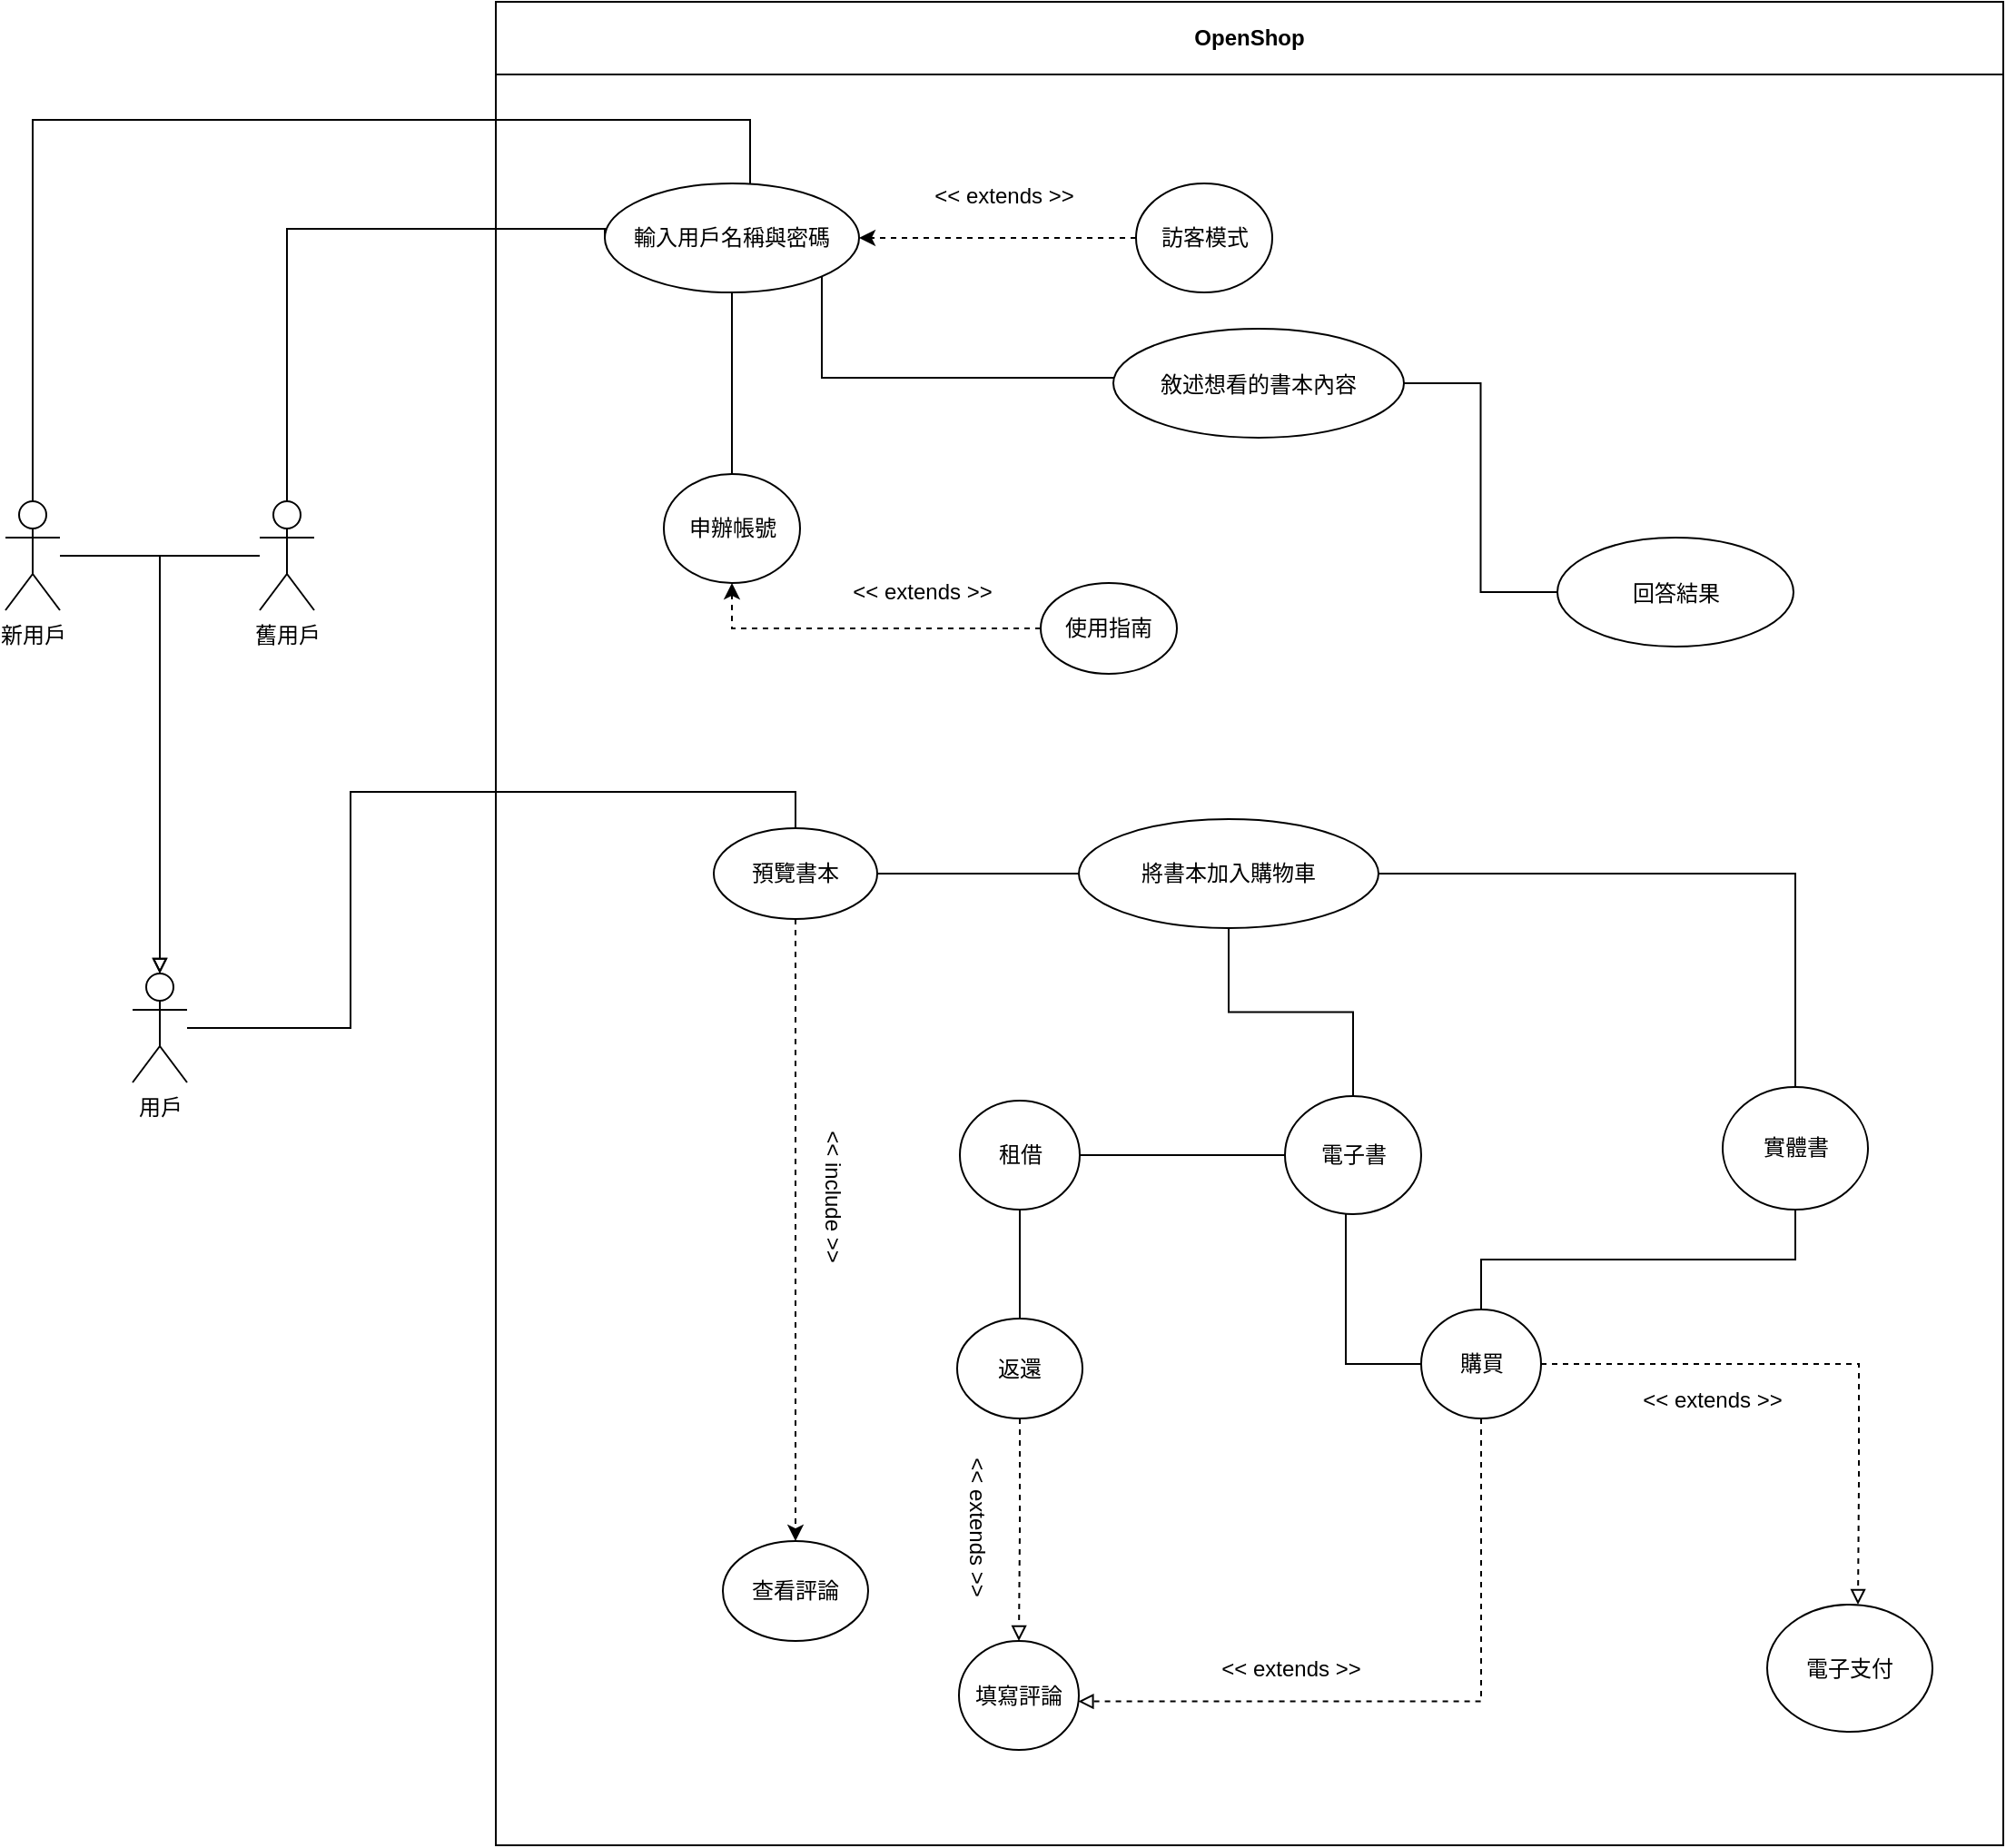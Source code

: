 <mxfile version="21.1.5" type="github" pages="4">
  <diagram name="第 1 页" id="juWUoHmqVazksuG_CoBL">
    <mxGraphModel dx="1902" dy="1129" grid="1" gridSize="10" guides="1" tooltips="1" connect="1" arrows="1" fold="1" page="1" pageScale="1" pageWidth="1169" pageHeight="1654" math="0" shadow="0">
      <root>
        <mxCell id="0" />
        <mxCell id="1" parent="0" />
        <mxCell id="0WwnzeJDcboaGbobXKBc-2" value="OpenShop" style="swimlane;whiteSpace=wrap;html=1;startSize=40;" vertex="1" parent="1">
          <mxGeometry x="330" y="175" width="830" height="1015" as="geometry">
            <mxRectangle x="270" y="100" width="110" height="30" as="alternateBounds" />
          </mxGeometry>
        </mxCell>
        <mxCell id="0WwnzeJDcboaGbobXKBc-35" value="輸入用戶名稱與密碼" style="ellipse;whiteSpace=wrap;html=1;" vertex="1" parent="0WwnzeJDcboaGbobXKBc-2">
          <mxGeometry x="60" y="100" width="140" height="60" as="geometry" />
        </mxCell>
        <mxCell id="0WwnzeJDcboaGbobXKBc-36" value="申辦帳號" style="ellipse;whiteSpace=wrap;html=1;" vertex="1" parent="0WwnzeJDcboaGbobXKBc-2">
          <mxGeometry x="92.5" y="260" width="75" height="60" as="geometry" />
        </mxCell>
        <mxCell id="0WwnzeJDcboaGbobXKBc-34" style="edgeStyle=orthogonalEdgeStyle;rounded=0;orthogonalLoop=1;jettySize=auto;html=1;exitX=0.5;exitY=1;exitDx=0;exitDy=0;entryX=0.5;entryY=0;entryDx=0;entryDy=0;endArrow=none;endFill=0;" edge="1" parent="0WwnzeJDcboaGbobXKBc-2" source="0WwnzeJDcboaGbobXKBc-35" target="0WwnzeJDcboaGbobXKBc-36">
          <mxGeometry relative="1" as="geometry" />
        </mxCell>
        <mxCell id="0WwnzeJDcboaGbobXKBc-79" style="edgeStyle=orthogonalEdgeStyle;rounded=0;orthogonalLoop=1;jettySize=auto;html=1;exitX=0;exitY=0.5;exitDx=0;exitDy=0;entryX=1;entryY=0.5;entryDx=0;entryDy=0;dashed=1;" edge="1" parent="0WwnzeJDcboaGbobXKBc-2" source="0WwnzeJDcboaGbobXKBc-38" target="0WwnzeJDcboaGbobXKBc-35">
          <mxGeometry relative="1" as="geometry" />
        </mxCell>
        <mxCell id="0WwnzeJDcboaGbobXKBc-38" value="訪客模式" style="ellipse;whiteSpace=wrap;html=1;" vertex="1" parent="0WwnzeJDcboaGbobXKBc-2">
          <mxGeometry x="352.5" y="100" width="75" height="60" as="geometry" />
        </mxCell>
        <mxCell id="0WwnzeJDcboaGbobXKBc-39" style="edgeStyle=orthogonalEdgeStyle;rounded=0;orthogonalLoop=1;jettySize=auto;html=1;entryX=0.5;entryY=1;entryDx=0;entryDy=0;endArrow=classic;endFill=1;dashed=1;" edge="1" parent="0WwnzeJDcboaGbobXKBc-2" source="0WwnzeJDcboaGbobXKBc-40" target="0WwnzeJDcboaGbobXKBc-36">
          <mxGeometry relative="1" as="geometry" />
        </mxCell>
        <mxCell id="0WwnzeJDcboaGbobXKBc-78" style="edgeStyle=orthogonalEdgeStyle;rounded=0;orthogonalLoop=1;jettySize=auto;html=1;entryX=0;entryY=0.5;entryDx=0;entryDy=0;endArrow=none;endFill=0;exitX=1;exitY=1;exitDx=0;exitDy=0;" edge="1" parent="0WwnzeJDcboaGbobXKBc-2" source="0WwnzeJDcboaGbobXKBc-35" target="0WwnzeJDcboaGbobXKBc-70">
          <mxGeometry relative="1" as="geometry">
            <Array as="points">
              <mxPoint x="180" y="207" />
              <mxPoint x="400" y="207" />
            </Array>
          </mxGeometry>
        </mxCell>
        <mxCell id="0WwnzeJDcboaGbobXKBc-40" value="使用指南" style="ellipse;whiteSpace=wrap;html=1;" vertex="1" parent="0WwnzeJDcboaGbobXKBc-2">
          <mxGeometry x="300" y="320" width="75" height="50" as="geometry" />
        </mxCell>
        <mxCell id="0WwnzeJDcboaGbobXKBc-41" value="&amp;lt;&amp;lt; extends &amp;gt;&amp;gt;" style="text;html=1;strokeColor=none;fillColor=none;align=center;verticalAlign=middle;whiteSpace=wrap;rounded=0;" vertex="1" parent="0WwnzeJDcboaGbobXKBc-2">
          <mxGeometry x="235" y="87" width="90" height="40" as="geometry" />
        </mxCell>
        <mxCell id="0WwnzeJDcboaGbobXKBc-42" value="&amp;lt;&amp;lt; extends &amp;gt;&amp;gt;" style="text;html=1;strokeColor=none;fillColor=none;align=center;verticalAlign=middle;whiteSpace=wrap;rounded=0;rotation=0;" vertex="1" parent="0WwnzeJDcboaGbobXKBc-2">
          <mxGeometry x="190" y="310" width="90" height="30" as="geometry" />
        </mxCell>
        <mxCell id="x02498Z_Y9Cc4W6pzpDd-1" style="edgeStyle=orthogonalEdgeStyle;rounded=0;orthogonalLoop=1;jettySize=auto;html=1;entryX=0;entryY=0.5;entryDx=0;entryDy=0;endArrow=none;endFill=0;" edge="1" parent="0WwnzeJDcboaGbobXKBc-2" source="0WwnzeJDcboaGbobXKBc-70" target="0WwnzeJDcboaGbobXKBc-77">
          <mxGeometry relative="1" as="geometry" />
        </mxCell>
        <mxCell id="0WwnzeJDcboaGbobXKBc-70" value="&lt;span style=&quot;font-size: 12px;&quot;&gt;敘述想看的書本內容&lt;/span&gt;" style="ellipse;whiteSpace=wrap;html=1;fontSize=14;" vertex="1" parent="0WwnzeJDcboaGbobXKBc-2">
          <mxGeometry x="340" y="180" width="160" height="60" as="geometry" />
        </mxCell>
        <mxCell id="0WwnzeJDcboaGbobXKBc-71" style="edgeStyle=orthogonalEdgeStyle;rounded=0;orthogonalLoop=1;jettySize=auto;html=1;exitX=0.5;exitY=1;exitDx=0;exitDy=0;fontSize=14;endArrow=none;endFill=0;" edge="1" parent="0WwnzeJDcboaGbobXKBc-2" target="0WwnzeJDcboaGbobXKBc-74">
          <mxGeometry relative="1" as="geometry">
            <mxPoint x="660" y="315" as="sourcePoint" />
          </mxGeometry>
        </mxCell>
        <mxCell id="0WwnzeJDcboaGbobXKBc-73" style="edgeStyle=orthogonalEdgeStyle;rounded=0;orthogonalLoop=1;jettySize=auto;html=1;exitX=0.5;exitY=1;exitDx=0;exitDy=0;entryX=0.5;entryY=0;entryDx=0;entryDy=0;fontSize=14;endArrow=none;endFill=0;" edge="1" parent="0WwnzeJDcboaGbobXKBc-2" source="0WwnzeJDcboaGbobXKBc-74">
          <mxGeometry relative="1" as="geometry">
            <mxPoint x="660" y="570" as="targetPoint" />
          </mxGeometry>
        </mxCell>
        <mxCell id="0WwnzeJDcboaGbobXKBc-77" value="&lt;span style=&quot;font-size: 12px;&quot;&gt;回答結果&lt;/span&gt;" style="ellipse;whiteSpace=wrap;html=1;fontSize=14;" vertex="1" parent="0WwnzeJDcboaGbobXKBc-2">
          <mxGeometry x="584.5" y="295" width="130" height="60" as="geometry" />
        </mxCell>
        <mxCell id="0WwnzeJDcboaGbobXKBc-125" style="edgeStyle=orthogonalEdgeStyle;rounded=0;orthogonalLoop=1;jettySize=auto;html=1;endArrow=none;endFill=0;" edge="1" parent="0WwnzeJDcboaGbobXKBc-2" source="0WwnzeJDcboaGbobXKBc-84" target="0WwnzeJDcboaGbobXKBc-89">
          <mxGeometry relative="1" as="geometry" />
        </mxCell>
        <mxCell id="0WwnzeJDcboaGbobXKBc-84" value="將書本加入購物車" style="ellipse;whiteSpace=wrap;html=1;" vertex="1" parent="0WwnzeJDcboaGbobXKBc-2">
          <mxGeometry x="321" y="450" width="165" height="60" as="geometry" />
        </mxCell>
        <mxCell id="0WwnzeJDcboaGbobXKBc-86" value="實體書" style="ellipse;whiteSpace=wrap;html=1;" vertex="1" parent="0WwnzeJDcboaGbobXKBc-2">
          <mxGeometry x="675.5" y="597.5" width="80" height="67.5" as="geometry" />
        </mxCell>
        <mxCell id="0WwnzeJDcboaGbobXKBc-83" style="edgeStyle=orthogonalEdgeStyle;rounded=0;orthogonalLoop=1;jettySize=auto;html=1;exitX=1;exitY=0.5;exitDx=0;exitDy=0;entryX=0.5;entryY=0;entryDx=0;entryDy=0;endArrow=none;endFill=0;" edge="1" parent="0WwnzeJDcboaGbobXKBc-2" source="0WwnzeJDcboaGbobXKBc-84" target="0WwnzeJDcboaGbobXKBc-86">
          <mxGeometry relative="1" as="geometry" />
        </mxCell>
        <mxCell id="0WwnzeJDcboaGbobXKBc-122" style="edgeStyle=orthogonalEdgeStyle;rounded=0;orthogonalLoop=1;jettySize=auto;html=1;endArrow=none;endFill=0;" edge="1" parent="0WwnzeJDcboaGbobXKBc-2" source="0WwnzeJDcboaGbobXKBc-89" target="0WwnzeJDcboaGbobXKBc-91">
          <mxGeometry relative="1" as="geometry" />
        </mxCell>
        <mxCell id="0WwnzeJDcboaGbobXKBc-126" style="edgeStyle=orthogonalEdgeStyle;rounded=0;orthogonalLoop=1;jettySize=auto;html=1;exitX=0.5;exitY=1;exitDx=0;exitDy=0;entryX=0.009;entryY=0.571;entryDx=0;entryDy=0;entryPerimeter=0;endArrow=none;endFill=0;" edge="1" parent="0WwnzeJDcboaGbobXKBc-2" target="0WwnzeJDcboaGbobXKBc-92">
          <mxGeometry relative="1" as="geometry">
            <mxPoint x="468.0" y="635" as="sourcePoint" />
            <Array as="points">
              <mxPoint x="468.5" y="750" />
              <mxPoint x="510.5" y="750" />
            </Array>
          </mxGeometry>
        </mxCell>
        <mxCell id="0WwnzeJDcboaGbobXKBc-89" value="電子書" style="ellipse;whiteSpace=wrap;html=1;" vertex="1" parent="0WwnzeJDcboaGbobXKBc-2">
          <mxGeometry x="434.5" y="602.5" width="75" height="65" as="geometry" />
        </mxCell>
        <mxCell id="0WwnzeJDcboaGbobXKBc-119" style="edgeStyle=orthogonalEdgeStyle;rounded=0;orthogonalLoop=1;jettySize=auto;html=1;entryX=0.5;entryY=0;entryDx=0;entryDy=0;endArrow=none;endFill=0;" edge="1" parent="0WwnzeJDcboaGbobXKBc-2" source="0WwnzeJDcboaGbobXKBc-91" target="0WwnzeJDcboaGbobXKBc-95">
          <mxGeometry relative="1" as="geometry" />
        </mxCell>
        <mxCell id="0WwnzeJDcboaGbobXKBc-91" value="租借" style="ellipse;whiteSpace=wrap;html=1;" vertex="1" parent="0WwnzeJDcboaGbobXKBc-2">
          <mxGeometry x="255.5" y="605" width="66" height="60" as="geometry" />
        </mxCell>
        <mxCell id="0WwnzeJDcboaGbobXKBc-127" style="edgeStyle=orthogonalEdgeStyle;rounded=0;orthogonalLoop=1;jettySize=auto;html=1;entryX=0.995;entryY=0.555;entryDx=0;entryDy=0;entryPerimeter=0;dashed=1;endArrow=block;endFill=0;" edge="1" parent="0WwnzeJDcboaGbobXKBc-2" source="0WwnzeJDcboaGbobXKBc-92" target="0WwnzeJDcboaGbobXKBc-107">
          <mxGeometry relative="1" as="geometry">
            <Array as="points">
              <mxPoint x="542.5" y="936" />
            </Array>
          </mxGeometry>
        </mxCell>
        <mxCell id="0WwnzeJDcboaGbobXKBc-129" style="edgeStyle=orthogonalEdgeStyle;rounded=0;orthogonalLoop=1;jettySize=auto;html=1;exitX=1;exitY=0.5;exitDx=0;exitDy=0;entryX=0.5;entryY=0;entryDx=0;entryDy=0;dashed=1;endArrow=block;endFill=0;" edge="1" parent="0WwnzeJDcboaGbobXKBc-2" source="0WwnzeJDcboaGbobXKBc-92">
          <mxGeometry relative="1" as="geometry">
            <mxPoint x="750" y="882.5" as="targetPoint" />
            <Array as="points">
              <mxPoint x="750.5" y="750" />
              <mxPoint x="750.5" y="815" />
            </Array>
          </mxGeometry>
        </mxCell>
        <mxCell id="0WwnzeJDcboaGbobXKBc-92" value="購買" style="ellipse;whiteSpace=wrap;html=1;" vertex="1" parent="0WwnzeJDcboaGbobXKBc-2">
          <mxGeometry x="509.5" y="720" width="66" height="60" as="geometry" />
        </mxCell>
        <mxCell id="0WwnzeJDcboaGbobXKBc-85" style="edgeStyle=orthogonalEdgeStyle;rounded=0;orthogonalLoop=1;jettySize=auto;html=1;exitX=0.5;exitY=1;exitDx=0;exitDy=0;startArrow=none;startFill=0;endArrow=none;endFill=0;entryX=0.5;entryY=0;entryDx=0;entryDy=0;" edge="1" parent="0WwnzeJDcboaGbobXKBc-2" source="0WwnzeJDcboaGbobXKBc-86" target="0WwnzeJDcboaGbobXKBc-92">
          <mxGeometry relative="1" as="geometry">
            <mxPoint x="545.5" y="715" as="targetPoint" />
          </mxGeometry>
        </mxCell>
        <mxCell id="0WwnzeJDcboaGbobXKBc-93" style="edgeStyle=orthogonalEdgeStyle;rounded=0;orthogonalLoop=1;jettySize=auto;html=1;exitX=1;exitY=0.5;exitDx=0;exitDy=0;entryX=0;entryY=0.5;entryDx=0;entryDy=0;endArrow=none;endFill=0;" edge="1" parent="0WwnzeJDcboaGbobXKBc-2" source="0WwnzeJDcboaGbobXKBc-94" target="0WwnzeJDcboaGbobXKBc-84">
          <mxGeometry relative="1" as="geometry" />
        </mxCell>
        <mxCell id="0WwnzeJDcboaGbobXKBc-116" style="edgeStyle=orthogonalEdgeStyle;rounded=0;orthogonalLoop=1;jettySize=auto;html=1;exitX=0.5;exitY=1;exitDx=0;exitDy=0;dashed=1;" edge="1" parent="0WwnzeJDcboaGbobXKBc-2" source="0WwnzeJDcboaGbobXKBc-94" target="0WwnzeJDcboaGbobXKBc-105">
          <mxGeometry relative="1" as="geometry" />
        </mxCell>
        <mxCell id="0WwnzeJDcboaGbobXKBc-94" value="預覽書本" style="ellipse;whiteSpace=wrap;html=1;" vertex="1" parent="0WwnzeJDcboaGbobXKBc-2">
          <mxGeometry x="120" y="455" width="90" height="50" as="geometry" />
        </mxCell>
        <mxCell id="0WwnzeJDcboaGbobXKBc-108" style="edgeStyle=orthogonalEdgeStyle;rounded=0;orthogonalLoop=1;jettySize=auto;html=1;entryX=0.5;entryY=0;entryDx=0;entryDy=0;endArrow=block;endFill=0;dashed=1;" edge="1" parent="0WwnzeJDcboaGbobXKBc-2" source="0WwnzeJDcboaGbobXKBc-95" target="0WwnzeJDcboaGbobXKBc-107">
          <mxGeometry relative="1" as="geometry" />
        </mxCell>
        <mxCell id="0WwnzeJDcboaGbobXKBc-95" value="返還" style="ellipse;whiteSpace=wrap;html=1;" vertex="1" parent="0WwnzeJDcboaGbobXKBc-2">
          <mxGeometry x="254" y="725" width="69" height="55" as="geometry" />
        </mxCell>
        <mxCell id="0WwnzeJDcboaGbobXKBc-97" value="&amp;lt;&amp;lt; include &amp;gt;&amp;gt;" style="text;html=1;align=center;verticalAlign=middle;resizable=0;points=[];autosize=1;strokeColor=none;fillColor=none;rotation=90;" vertex="1" parent="0WwnzeJDcboaGbobXKBc-2">
          <mxGeometry x="135.5" y="642" width="100" height="30" as="geometry" />
        </mxCell>
        <mxCell id="0WwnzeJDcboaGbobXKBc-105" value="查看評論" style="ellipse;whiteSpace=wrap;html=1;" vertex="1" parent="0WwnzeJDcboaGbobXKBc-2">
          <mxGeometry x="125" y="847.5" width="80" height="55" as="geometry" />
        </mxCell>
        <mxCell id="0WwnzeJDcboaGbobXKBc-107" value="填寫評論" style="ellipse;whiteSpace=wrap;html=1;" vertex="1" parent="0WwnzeJDcboaGbobXKBc-2">
          <mxGeometry x="255" y="902.5" width="66" height="60" as="geometry" />
        </mxCell>
        <mxCell id="0WwnzeJDcboaGbobXKBc-112" value="&amp;lt;&amp;lt; extends &amp;gt;&amp;gt;" style="text;html=1;strokeColor=none;fillColor=none;align=center;verticalAlign=middle;whiteSpace=wrap;rounded=0;rotation=90;" vertex="1" parent="0WwnzeJDcboaGbobXKBc-2">
          <mxGeometry x="220" y="825" width="90" height="30" as="geometry" />
        </mxCell>
        <mxCell id="0WwnzeJDcboaGbobXKBc-113" value="&amp;lt;&amp;lt; extends &amp;gt;&amp;gt;" style="text;html=1;strokeColor=none;fillColor=none;align=center;verticalAlign=middle;whiteSpace=wrap;rounded=0;rotation=0;" vertex="1" parent="0WwnzeJDcboaGbobXKBc-2">
          <mxGeometry x="393" y="902.5" width="90" height="30" as="geometry" />
        </mxCell>
        <mxCell id="0WwnzeJDcboaGbobXKBc-128" value="電子支付" style="ellipse;whiteSpace=wrap;html=1;" vertex="1" parent="0WwnzeJDcboaGbobXKBc-2">
          <mxGeometry x="700" y="882.5" width="91" height="70" as="geometry" />
        </mxCell>
        <mxCell id="0WwnzeJDcboaGbobXKBc-130" value="&amp;lt;&amp;lt; extends &amp;gt;&amp;gt;" style="text;html=1;strokeColor=none;fillColor=none;align=center;verticalAlign=middle;whiteSpace=wrap;rounded=0;rotation=0;" vertex="1" parent="0WwnzeJDcboaGbobXKBc-2">
          <mxGeometry x="624.5" y="755" width="90" height="30" as="geometry" />
        </mxCell>
        <mxCell id="0WwnzeJDcboaGbobXKBc-133" style="edgeStyle=orthogonalEdgeStyle;rounded=0;orthogonalLoop=1;jettySize=auto;html=1;endArrow=block;endFill=0;" edge="1" parent="1" source="0WwnzeJDcboaGbobXKBc-21" target="0WwnzeJDcboaGbobXKBc-22">
          <mxGeometry relative="1" as="geometry" />
        </mxCell>
        <mxCell id="0WwnzeJDcboaGbobXKBc-21" value="舊用戶" style="shape=umlActor;verticalLabelPosition=bottom;verticalAlign=top;html=1;outlineConnect=0;" vertex="1" parent="1">
          <mxGeometry x="200" y="450" width="30" height="60" as="geometry" />
        </mxCell>
        <mxCell id="0WwnzeJDcboaGbobXKBc-102" style="edgeStyle=orthogonalEdgeStyle;rounded=0;orthogonalLoop=1;jettySize=auto;html=1;entryX=0.5;entryY=0;entryDx=0;entryDy=0;endArrow=none;endFill=0;" edge="1" parent="1" source="0WwnzeJDcboaGbobXKBc-22" target="0WwnzeJDcboaGbobXKBc-94">
          <mxGeometry relative="1" as="geometry">
            <Array as="points">
              <mxPoint x="250" y="740" />
              <mxPoint x="250" y="610" />
              <mxPoint x="495" y="610" />
            </Array>
          </mxGeometry>
        </mxCell>
        <mxCell id="0WwnzeJDcboaGbobXKBc-22" value="用戶" style="shape=umlActor;verticalLabelPosition=bottom;verticalAlign=top;html=1;outlineConnect=0;" vertex="1" parent="1">
          <mxGeometry x="130" y="710" width="30" height="60" as="geometry" />
        </mxCell>
        <mxCell id="0WwnzeJDcboaGbobXKBc-33" style="edgeStyle=orthogonalEdgeStyle;rounded=0;orthogonalLoop=1;jettySize=auto;html=1;endArrow=block;endFill=0;" edge="1" parent="1" source="0WwnzeJDcboaGbobXKBc-32" target="0WwnzeJDcboaGbobXKBc-22">
          <mxGeometry relative="1" as="geometry">
            <Array as="points">
              <mxPoint x="145" y="480" />
            </Array>
          </mxGeometry>
        </mxCell>
        <mxCell id="0WwnzeJDcboaGbobXKBc-32" value="新用戶" style="shape=umlActor;verticalLabelPosition=bottom;verticalAlign=top;html=1;outlineConnect=0;" vertex="1" parent="1">
          <mxGeometry x="60" y="450" width="30" height="60" as="geometry" />
        </mxCell>
        <mxCell id="0WwnzeJDcboaGbobXKBc-98" style="edgeStyle=orthogonalEdgeStyle;rounded=0;orthogonalLoop=1;jettySize=auto;html=1;entryX=0.5;entryY=0;entryDx=0;entryDy=0;entryPerimeter=0;endArrow=none;endFill=0;" edge="1" parent="1" source="0WwnzeJDcboaGbobXKBc-35" target="0WwnzeJDcboaGbobXKBc-32">
          <mxGeometry relative="1" as="geometry">
            <Array as="points">
              <mxPoint x="470" y="240" />
              <mxPoint x="75" y="240" />
            </Array>
          </mxGeometry>
        </mxCell>
        <mxCell id="0WwnzeJDcboaGbobXKBc-99" style="edgeStyle=orthogonalEdgeStyle;rounded=0;orthogonalLoop=1;jettySize=auto;html=1;exitX=0;exitY=0.5;exitDx=0;exitDy=0;entryX=0.5;entryY=0;entryDx=0;entryDy=0;entryPerimeter=0;endArrow=none;endFill=0;" edge="1" parent="1" source="0WwnzeJDcboaGbobXKBc-35" target="0WwnzeJDcboaGbobXKBc-21">
          <mxGeometry relative="1" as="geometry">
            <Array as="points">
              <mxPoint x="215" y="300" />
            </Array>
          </mxGeometry>
        </mxCell>
      </root>
    </mxGraphModel>
  </diagram>
  <diagram id="I1DS4iShznRxgmD40Sv0" name="第 2 页">
    <mxGraphModel dx="1617" dy="2614" grid="1" gridSize="10" guides="1" tooltips="1" connect="1" arrows="1" fold="1" page="1" pageScale="1" pageWidth="1169" pageHeight="1654" math="0" shadow="0">
      <root>
        <mxCell id="0" />
        <mxCell id="1" parent="0" />
        <mxCell id="V1Nyt2eJGs27ZjWTDNi4-1" style="edgeStyle=orthogonalEdgeStyle;rounded=0;orthogonalLoop=1;jettySize=auto;html=1;entryX=0;entryY=0.5;entryDx=0;entryDy=0;fontSize=16;endArrow=none;endFill=0;" edge="1" parent="1" source="V1Nyt2eJGs27ZjWTDNi4-2" target="V1Nyt2eJGs27ZjWTDNi4-5">
          <mxGeometry relative="1" as="geometry">
            <mxPoint x="320" y="-760" as="targetPoint" />
          </mxGeometry>
        </mxCell>
        <mxCell id="V1Nyt2eJGs27ZjWTDNi4-2" value="用戶" style="shape=umlActor;verticalLabelPosition=bottom;verticalAlign=top;html=1;outlineConnect=0;" vertex="1" parent="1">
          <mxGeometry x="120" y="-630" width="40" height="76" as="geometry" />
        </mxCell>
        <mxCell id="V1Nyt2eJGs27ZjWTDNi4-3" value="&lt;font style=&quot;font-size: 16px;&quot;&gt;用戶對話式搜索書本&lt;/font&gt;" style="swimlane;whiteSpace=wrap;html=1;" vertex="1" parent="1">
          <mxGeometry x="230" y="-910" width="500" height="400" as="geometry" />
        </mxCell>
        <mxCell id="V1Nyt2eJGs27ZjWTDNi4-4" style="edgeStyle=orthogonalEdgeStyle;rounded=0;orthogonalLoop=1;jettySize=auto;html=1;exitX=1;exitY=0.5;exitDx=0;exitDy=0;fontSize=14;endArrow=none;endFill=0;" edge="1" parent="V1Nyt2eJGs27ZjWTDNi4-3" source="V1Nyt2eJGs27ZjWTDNi4-5" target="V1Nyt2eJGs27ZjWTDNi4-7">
          <mxGeometry relative="1" as="geometry" />
        </mxCell>
        <mxCell id="V1Nyt2eJGs27ZjWTDNi4-5" value="&lt;span style=&quot;font-size: 12px;&quot;&gt;敘述想看的書本內容&lt;/span&gt;" style="ellipse;whiteSpace=wrap;html=1;fontSize=14;" vertex="1" parent="V1Nyt2eJGs27ZjWTDNi4-3">
          <mxGeometry x="40" y="42" width="160" height="60" as="geometry" />
        </mxCell>
        <mxCell id="V1Nyt2eJGs27ZjWTDNi4-6" style="edgeStyle=orthogonalEdgeStyle;rounded=0;orthogonalLoop=1;jettySize=auto;html=1;exitX=0.5;exitY=1;exitDx=0;exitDy=0;fontSize=14;endArrow=none;endFill=0;" edge="1" parent="V1Nyt2eJGs27ZjWTDNi4-3" source="V1Nyt2eJGs27ZjWTDNi4-7" target="V1Nyt2eJGs27ZjWTDNi4-9">
          <mxGeometry relative="1" as="geometry" />
        </mxCell>
        <mxCell id="V1Nyt2eJGs27ZjWTDNi4-7" value="&lt;span style=&quot;font-size: 12px;&quot;&gt;AI 進行分析用戶敘述&lt;/span&gt;" style="ellipse;whiteSpace=wrap;html=1;fontSize=14;" vertex="1" parent="V1Nyt2eJGs27ZjWTDNi4-3">
          <mxGeometry x="300" y="47" width="160" height="50" as="geometry" />
        </mxCell>
        <mxCell id="V1Nyt2eJGs27ZjWTDNi4-8" style="edgeStyle=orthogonalEdgeStyle;rounded=0;orthogonalLoop=1;jettySize=auto;html=1;exitX=0.5;exitY=1;exitDx=0;exitDy=0;entryX=0.5;entryY=0;entryDx=0;entryDy=0;fontSize=14;endArrow=none;endFill=0;" edge="1" parent="V1Nyt2eJGs27ZjWTDNi4-3" source="V1Nyt2eJGs27ZjWTDNi4-9" target="V1Nyt2eJGs27ZjWTDNi4-11">
          <mxGeometry relative="1" as="geometry" />
        </mxCell>
        <mxCell id="V1Nyt2eJGs27ZjWTDNi4-9" value="&lt;span style=&quot;font-size: 12px;&quot;&gt;搜索書庫是否有相符書本&lt;/span&gt;" style="ellipse;whiteSpace=wrap;html=1;fontSize=14;" vertex="1" parent="V1Nyt2eJGs27ZjWTDNi4-3">
          <mxGeometry x="170" y="170" width="160" height="50" as="geometry" />
        </mxCell>
        <mxCell id="V1Nyt2eJGs27ZjWTDNi4-10" style="edgeStyle=orthogonalEdgeStyle;rounded=0;orthogonalLoop=1;jettySize=auto;html=1;exitX=0;exitY=0.5;exitDx=0;exitDy=0;fontSize=14;endArrow=none;endFill=0;" edge="1" parent="V1Nyt2eJGs27ZjWTDNi4-3" source="V1Nyt2eJGs27ZjWTDNi4-11" target="V1Nyt2eJGs27ZjWTDNi4-12">
          <mxGeometry relative="1" as="geometry" />
        </mxCell>
        <mxCell id="V1Nyt2eJGs27ZjWTDNi4-11" value="&lt;span style=&quot;font-size: 12px;&quot;&gt;AI 彙整搜索結果&lt;/span&gt;" style="ellipse;whiteSpace=wrap;html=1;fontSize=14;" vertex="1" parent="V1Nyt2eJGs27ZjWTDNi4-3">
          <mxGeometry x="300" y="290" width="160" height="50" as="geometry" />
        </mxCell>
        <mxCell id="V1Nyt2eJGs27ZjWTDNi4-12" value="&lt;span style=&quot;font-size: 12px;&quot;&gt;AI 回答結果&lt;/span&gt;" style="ellipse;whiteSpace=wrap;html=1;fontSize=14;" vertex="1" parent="V1Nyt2eJGs27ZjWTDNi4-3">
          <mxGeometry x="40" y="290" width="160" height="50" as="geometry" />
        </mxCell>
      </root>
    </mxGraphModel>
  </diagram>
  <diagram id="fQHkbRn-pO_E9gneuS1Z" name="第 3 页">
    <mxGraphModel dx="1617" dy="960" grid="1" gridSize="10" guides="1" tooltips="1" connect="1" arrows="1" fold="1" page="1" pageScale="1" pageWidth="1169" pageHeight="1654" math="0" shadow="0">
      <root>
        <mxCell id="0" />
        <mxCell id="1" parent="0" />
        <mxCell id="gbLF52luCfXQgLGVeHla-1" value="用戶登入" style="swimlane;whiteSpace=wrap;html=1;" vertex="1" parent="1">
          <mxGeometry x="220" y="130" width="380" height="460" as="geometry" />
        </mxCell>
        <mxCell id="gbLF52luCfXQgLGVeHla-2" style="edgeStyle=orthogonalEdgeStyle;rounded=0;orthogonalLoop=1;jettySize=auto;html=1;exitX=0.5;exitY=1;exitDx=0;exitDy=0;entryX=0.5;entryY=0;entryDx=0;entryDy=0;endArrow=none;endFill=0;" edge="1" parent="gbLF52luCfXQgLGVeHla-1" source="gbLF52luCfXQgLGVeHla-3" target="gbLF52luCfXQgLGVeHla-4">
          <mxGeometry relative="1" as="geometry" />
        </mxCell>
        <mxCell id="gbLF52luCfXQgLGVeHla-3" value="輸入用戶名稱與密碼" style="ellipse;whiteSpace=wrap;html=1;" vertex="1" parent="gbLF52luCfXQgLGVeHla-1">
          <mxGeometry x="20" y="80" width="140" height="60" as="geometry" />
        </mxCell>
        <mxCell id="gbLF52luCfXQgLGVeHla-4" value="申辦帳號" style="ellipse;whiteSpace=wrap;html=1;" vertex="1" parent="gbLF52luCfXQgLGVeHla-1">
          <mxGeometry x="52.5" y="220" width="75" height="60" as="geometry" />
        </mxCell>
        <mxCell id="gbLF52luCfXQgLGVeHla-5" style="edgeStyle=orthogonalEdgeStyle;rounded=0;orthogonalLoop=1;jettySize=auto;html=1;entryX=1;entryY=0.5;entryDx=0;entryDy=0;endArrow=classic;endFill=1;dashed=1;exitX=0.5;exitY=0;exitDx=0;exitDy=0;" edge="1" parent="gbLF52luCfXQgLGVeHla-1" source="gbLF52luCfXQgLGVeHla-6" target="gbLF52luCfXQgLGVeHla-3">
          <mxGeometry relative="1" as="geometry">
            <mxPoint x="230" y="250" as="sourcePoint" />
            <Array as="points">
              <mxPoint x="288" y="170" />
              <mxPoint x="288" y="110" />
            </Array>
          </mxGeometry>
        </mxCell>
        <mxCell id="gbLF52luCfXQgLGVeHla-6" value="訪客模式" style="ellipse;whiteSpace=wrap;html=1;" vertex="1" parent="gbLF52luCfXQgLGVeHla-1">
          <mxGeometry x="250" y="210" width="75" height="60" as="geometry" />
        </mxCell>
        <mxCell id="gbLF52luCfXQgLGVeHla-7" style="edgeStyle=orthogonalEdgeStyle;rounded=0;orthogonalLoop=1;jettySize=auto;html=1;entryX=0.5;entryY=1;entryDx=0;entryDy=0;endArrow=classic;endFill=1;dashed=1;" edge="1" parent="gbLF52luCfXQgLGVeHla-1" source="gbLF52luCfXQgLGVeHla-8" target="gbLF52luCfXQgLGVeHla-4">
          <mxGeometry relative="1" as="geometry" />
        </mxCell>
        <mxCell id="gbLF52luCfXQgLGVeHla-8" value="使用指南" style="ellipse;whiteSpace=wrap;html=1;" vertex="1" parent="gbLF52luCfXQgLGVeHla-1">
          <mxGeometry x="52.5" y="380" width="75" height="60" as="geometry" />
        </mxCell>
        <mxCell id="gbLF52luCfXQgLGVeHla-9" value="&amp;lt;&amp;lt; extends &amp;gt;&amp;gt;" style="text;html=1;strokeColor=none;fillColor=none;align=center;verticalAlign=middle;whiteSpace=wrap;rounded=0;" vertex="1" parent="gbLF52luCfXQgLGVeHla-1">
          <mxGeometry x="190" y="80" width="90" height="30" as="geometry" />
        </mxCell>
        <mxCell id="gbLF52luCfXQgLGVeHla-10" value="&amp;lt;&amp;lt; extends &amp;gt;&amp;gt;" style="text;html=1;strokeColor=none;fillColor=none;align=center;verticalAlign=middle;whiteSpace=wrap;rounded=0;rotation=90;" vertex="1" parent="gbLF52luCfXQgLGVeHla-1">
          <mxGeometry x="60" y="320" width="90" height="30" as="geometry" />
        </mxCell>
        <mxCell id="gbLF52luCfXQgLGVeHla-11" value="用戶" style="shape=umlActor;verticalLabelPosition=bottom;verticalAlign=top;html=1;outlineConnect=0;" vertex="1" parent="1">
          <mxGeometry x="90" y="470" width="30" height="60" as="geometry" />
        </mxCell>
        <mxCell id="gbLF52luCfXQgLGVeHla-12" style="edgeStyle=orthogonalEdgeStyle;rounded=0;orthogonalLoop=1;jettySize=auto;html=1;entryX=0.5;entryY=0;entryDx=0;entryDy=0;entryPerimeter=0;endArrow=block;endFill=0;" edge="1" parent="1" source="gbLF52luCfXQgLGVeHla-13" target="gbLF52luCfXQgLGVeHla-11">
          <mxGeometry relative="1" as="geometry" />
        </mxCell>
        <mxCell id="gbLF52luCfXQgLGVeHla-13" value="舊用戶" style="shape=umlActor;verticalLabelPosition=bottom;verticalAlign=top;html=1;outlineConnect=0;" vertex="1" parent="1">
          <mxGeometry x="50" y="350" width="30" height="60" as="geometry" />
        </mxCell>
        <mxCell id="gbLF52luCfXQgLGVeHla-14" style="edgeStyle=orthogonalEdgeStyle;rounded=0;orthogonalLoop=1;jettySize=auto;html=1;entryX=0.5;entryY=0;entryDx=0;entryDy=0;entryPerimeter=0;endArrow=block;endFill=0;" edge="1" parent="1" source="gbLF52luCfXQgLGVeHla-16" target="gbLF52luCfXQgLGVeHla-11">
          <mxGeometry relative="1" as="geometry" />
        </mxCell>
        <mxCell id="gbLF52luCfXQgLGVeHla-15" style="edgeStyle=orthogonalEdgeStyle;rounded=0;orthogonalLoop=1;jettySize=auto;html=1;entryX=0;entryY=0.5;entryDx=0;entryDy=0;endArrow=none;endFill=0;" edge="1" parent="1" source="gbLF52luCfXQgLGVeHla-16" target="gbLF52luCfXQgLGVeHla-4">
          <mxGeometry relative="1" as="geometry" />
        </mxCell>
        <mxCell id="gbLF52luCfXQgLGVeHla-16" value="新用戶" style="shape=umlActor;verticalLabelPosition=bottom;verticalAlign=top;html=1;outlineConnect=0;" vertex="1" parent="1">
          <mxGeometry x="130" y="350" width="30" height="60" as="geometry" />
        </mxCell>
        <mxCell id="gbLF52luCfXQgLGVeHla-17" style="edgeStyle=orthogonalEdgeStyle;rounded=0;orthogonalLoop=1;jettySize=auto;html=1;exitX=0;exitY=0.5;exitDx=0;exitDy=0;entryX=0.5;entryY=0;entryDx=0;entryDy=0;entryPerimeter=0;endArrow=none;endFill=0;" edge="1" parent="1" source="gbLF52luCfXQgLGVeHla-3" target="gbLF52luCfXQgLGVeHla-13">
          <mxGeometry relative="1" as="geometry" />
        </mxCell>
      </root>
    </mxGraphModel>
  </diagram>
  <diagram id="TZheQ4UtAMiVdlDoZJXI" name="第 4 页">
    <mxGraphModel dx="1617" dy="960" grid="1" gridSize="10" guides="1" tooltips="1" connect="1" arrows="1" fold="1" page="1" pageScale="1" pageWidth="1169" pageHeight="1654" math="0" shadow="0">
      <root>
        <mxCell id="0" />
        <mxCell id="1" parent="0" />
        <mxCell id="Ke5rd1nxsrI9M_XZsOlw-1" value="用戶" style="shape=umlActor;verticalLabelPosition=bottom;verticalAlign=top;html=1;outlineConnect=0;" vertex="1" parent="1">
          <mxGeometry x="50" y="210" width="30" height="60" as="geometry" />
        </mxCell>
        <mxCell id="Ke5rd1nxsrI9M_XZsOlw-2" value="用戶購買書本" style="swimlane;whiteSpace=wrap;html=1;" vertex="1" parent="1">
          <mxGeometry x="130" y="80" width="410" height="340" as="geometry">
            <mxRectangle x="270" y="100" width="110" height="30" as="alternateBounds" />
          </mxGeometry>
        </mxCell>
        <mxCell id="Ke5rd1nxsrI9M_XZsOlw-3" style="edgeStyle=orthogonalEdgeStyle;rounded=0;orthogonalLoop=1;jettySize=auto;html=1;exitX=0.5;exitY=1;exitDx=0;exitDy=0;entryX=0.5;entryY=0;entryDx=0;entryDy=0;endArrow=none;endFill=0;" edge="1" parent="Ke5rd1nxsrI9M_XZsOlw-2" source="Ke5rd1nxsrI9M_XZsOlw-5" target="Ke5rd1nxsrI9M_XZsOlw-10">
          <mxGeometry relative="1" as="geometry" />
        </mxCell>
        <mxCell id="Ke5rd1nxsrI9M_XZsOlw-4" style="edgeStyle=orthogonalEdgeStyle;rounded=0;orthogonalLoop=1;jettySize=auto;html=1;exitX=1;exitY=0.5;exitDx=0;exitDy=0;entryX=0.5;entryY=0;entryDx=0;entryDy=0;endArrow=none;endFill=0;" edge="1" parent="Ke5rd1nxsrI9M_XZsOlw-2" source="Ke5rd1nxsrI9M_XZsOlw-5" target="Ke5rd1nxsrI9M_XZsOlw-7">
          <mxGeometry relative="1" as="geometry" />
        </mxCell>
        <mxCell id="Ke5rd1nxsrI9M_XZsOlw-5" value="將書本加入購物車" style="ellipse;whiteSpace=wrap;html=1;" vertex="1" parent="Ke5rd1nxsrI9M_XZsOlw-2">
          <mxGeometry x="164" y="40" width="120" height="50" as="geometry" />
        </mxCell>
        <mxCell id="Ke5rd1nxsrI9M_XZsOlw-6" style="edgeStyle=orthogonalEdgeStyle;rounded=0;orthogonalLoop=1;jettySize=auto;html=1;exitX=0.5;exitY=1;exitDx=0;exitDy=0;entryX=1;entryY=0.5;entryDx=0;entryDy=0;startArrow=none;startFill=0;endArrow=none;endFill=0;" edge="1" parent="Ke5rd1nxsrI9M_XZsOlw-2" source="Ke5rd1nxsrI9M_XZsOlw-7" target="Ke5rd1nxsrI9M_XZsOlw-13">
          <mxGeometry relative="1" as="geometry" />
        </mxCell>
        <mxCell id="Ke5rd1nxsrI9M_XZsOlw-7" value="實體書" style="ellipse;whiteSpace=wrap;html=1;" vertex="1" parent="Ke5rd1nxsrI9M_XZsOlw-2">
          <mxGeometry x="314" y="120" width="60" height="50" as="geometry" />
        </mxCell>
        <mxCell id="Ke5rd1nxsrI9M_XZsOlw-8" style="edgeStyle=orthogonalEdgeStyle;rounded=0;orthogonalLoop=1;jettySize=auto;html=1;exitX=0.5;exitY=1;exitDx=0;exitDy=0;entryX=0.5;entryY=0;entryDx=0;entryDy=0;endArrow=none;endFill=0;" edge="1" parent="Ke5rd1nxsrI9M_XZsOlw-2" source="Ke5rd1nxsrI9M_XZsOlw-10" target="Ke5rd1nxsrI9M_XZsOlw-12">
          <mxGeometry relative="1" as="geometry" />
        </mxCell>
        <mxCell id="Ke5rd1nxsrI9M_XZsOlw-9" style="edgeStyle=orthogonalEdgeStyle;rounded=0;orthogonalLoop=1;jettySize=auto;html=1;exitX=0.5;exitY=1;exitDx=0;exitDy=0;endArrow=none;endFill=0;" edge="1" parent="Ke5rd1nxsrI9M_XZsOlw-2" source="Ke5rd1nxsrI9M_XZsOlw-10" target="Ke5rd1nxsrI9M_XZsOlw-13">
          <mxGeometry relative="1" as="geometry" />
        </mxCell>
        <mxCell id="Ke5rd1nxsrI9M_XZsOlw-10" value="電子書" style="ellipse;whiteSpace=wrap;html=1;" vertex="1" parent="Ke5rd1nxsrI9M_XZsOlw-2">
          <mxGeometry x="194" y="120" width="60" height="50" as="geometry" />
        </mxCell>
        <mxCell id="Ke5rd1nxsrI9M_XZsOlw-11" style="edgeStyle=orthogonalEdgeStyle;rounded=0;orthogonalLoop=1;jettySize=auto;html=1;exitX=0;exitY=0.5;exitDx=0;exitDy=0;entryX=1;entryY=0.5;entryDx=0;entryDy=0;endArrow=none;endFill=0;" edge="1" parent="Ke5rd1nxsrI9M_XZsOlw-2" source="Ke5rd1nxsrI9M_XZsOlw-12" target="Ke5rd1nxsrI9M_XZsOlw-16">
          <mxGeometry relative="1" as="geometry" />
        </mxCell>
        <mxCell id="Ke5rd1nxsrI9M_XZsOlw-12" value="租借" style="ellipse;whiteSpace=wrap;html=1;" vertex="1" parent="Ke5rd1nxsrI9M_XZsOlw-2">
          <mxGeometry x="137" y="260" width="54" height="50" as="geometry" />
        </mxCell>
        <mxCell id="Ke5rd1nxsrI9M_XZsOlw-13" value="購買" style="ellipse;whiteSpace=wrap;html=1;" vertex="1" parent="Ke5rd1nxsrI9M_XZsOlw-2">
          <mxGeometry x="251" y="260" width="56" height="50" as="geometry" />
        </mxCell>
        <mxCell id="Ke5rd1nxsrI9M_XZsOlw-14" style="edgeStyle=orthogonalEdgeStyle;rounded=0;orthogonalLoop=1;jettySize=auto;html=1;exitX=1;exitY=0.5;exitDx=0;exitDy=0;entryX=0;entryY=0.5;entryDx=0;entryDy=0;endArrow=none;endFill=0;" edge="1" parent="Ke5rd1nxsrI9M_XZsOlw-2" source="Ke5rd1nxsrI9M_XZsOlw-15" target="Ke5rd1nxsrI9M_XZsOlw-5">
          <mxGeometry relative="1" as="geometry" />
        </mxCell>
        <mxCell id="Ke5rd1nxsrI9M_XZsOlw-15" value="預覽書本" style="ellipse;whiteSpace=wrap;html=1;" vertex="1" parent="Ke5rd1nxsrI9M_XZsOlw-2">
          <mxGeometry x="30" y="40" width="90" height="50" as="geometry" />
        </mxCell>
        <mxCell id="Ke5rd1nxsrI9M_XZsOlw-16" value="返還" style="ellipse;whiteSpace=wrap;html=1;" vertex="1" parent="Ke5rd1nxsrI9M_XZsOlw-2">
          <mxGeometry x="45" y="260" width="54" height="50" as="geometry" />
        </mxCell>
        <mxCell id="Ke5rd1nxsrI9M_XZsOlw-17" style="edgeStyle=orthogonalEdgeStyle;rounded=0;orthogonalLoop=1;jettySize=auto;html=1;exitX=0.5;exitY=0;exitDx=0;exitDy=0;entryX=0.5;entryY=1;entryDx=0;entryDy=0;startArrow=classic;startFill=1;endArrow=none;endFill=0;dashed=1;" edge="1" parent="Ke5rd1nxsrI9M_XZsOlw-2" source="Ke5rd1nxsrI9M_XZsOlw-18" target="Ke5rd1nxsrI9M_XZsOlw-15">
          <mxGeometry relative="1" as="geometry" />
        </mxCell>
        <mxCell id="Ke5rd1nxsrI9M_XZsOlw-18" value="對話式搜索書本" style="ellipse;whiteSpace=wrap;html=1;" vertex="1" parent="Ke5rd1nxsrI9M_XZsOlw-2">
          <mxGeometry x="20" y="190" width="110" height="50" as="geometry" />
        </mxCell>
        <mxCell id="Ke5rd1nxsrI9M_XZsOlw-19" value="&amp;lt;&amp;lt; include &amp;gt;&amp;gt;" style="text;html=1;align=center;verticalAlign=middle;resizable=0;points=[];autosize=1;strokeColor=none;fillColor=none;rotation=90;" vertex="1" parent="Ke5rd1nxsrI9M_XZsOlw-2">
          <mxGeometry x="37" y="120" width="100" height="30" as="geometry" />
        </mxCell>
        <mxCell id="Ke5rd1nxsrI9M_XZsOlw-20" style="edgeStyle=orthogonalEdgeStyle;rounded=0;orthogonalLoop=1;jettySize=auto;html=1;exitX=0;exitY=0.5;exitDx=0;exitDy=0;startArrow=none;startFill=0;endArrow=none;endFill=0;" edge="1" parent="1" source="Ke5rd1nxsrI9M_XZsOlw-15" target="Ke5rd1nxsrI9M_XZsOlw-1">
          <mxGeometry relative="1" as="geometry" />
        </mxCell>
      </root>
    </mxGraphModel>
  </diagram>
</mxfile>
